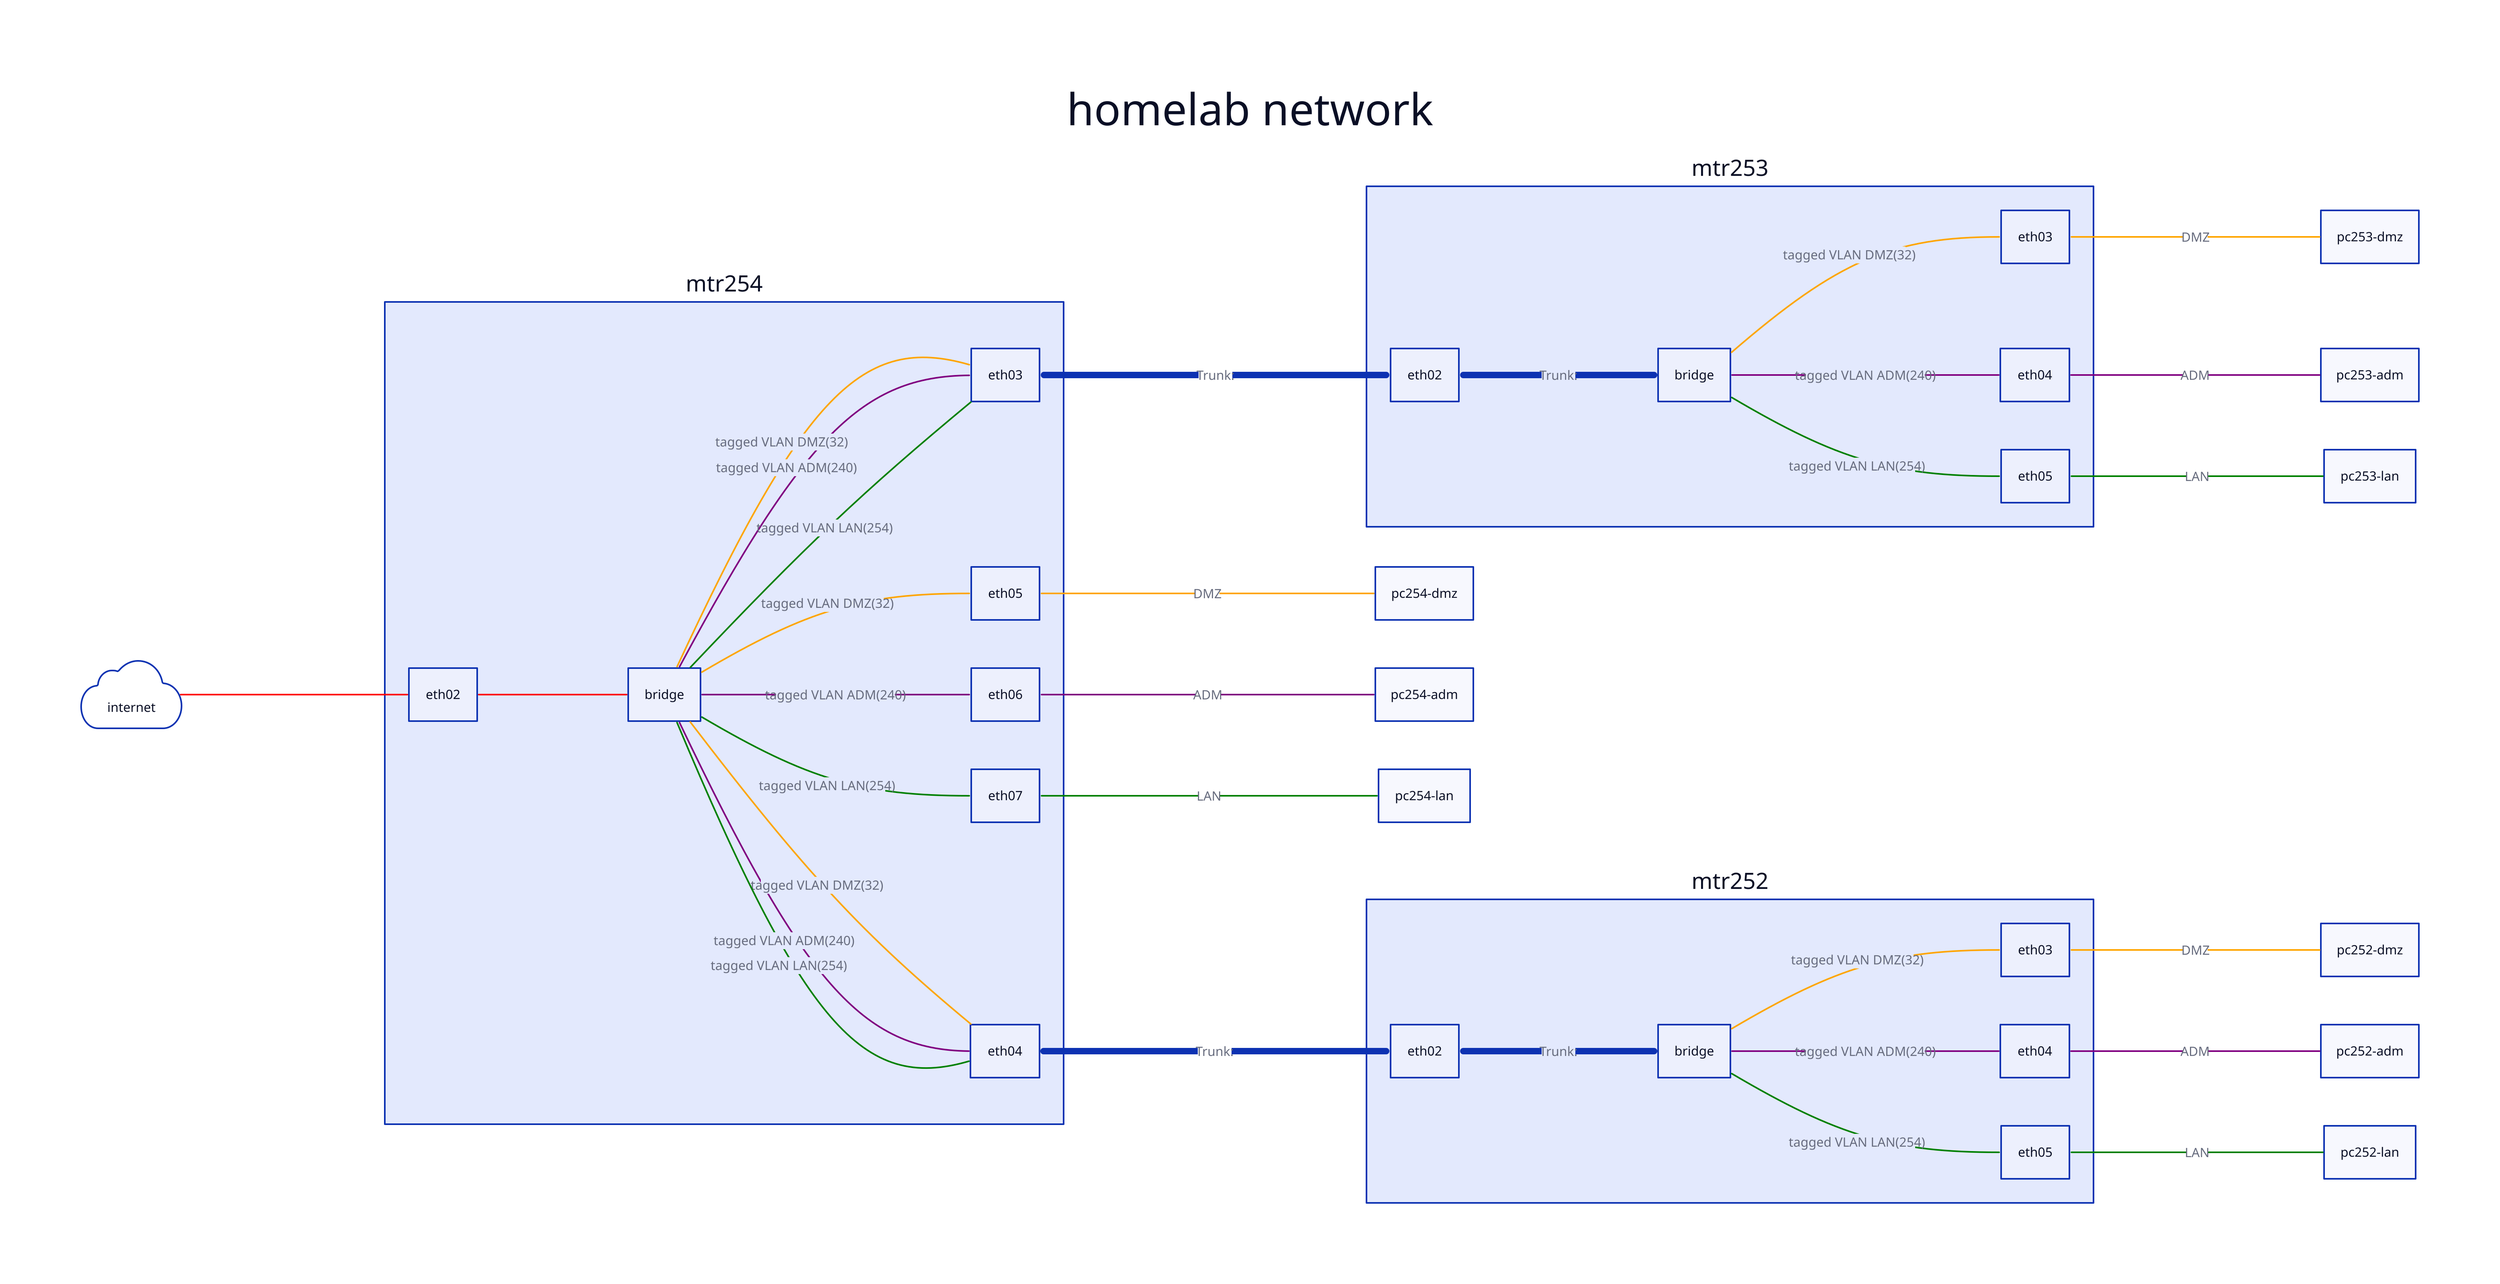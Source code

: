# d2 ~/ghq/github.com/badele/nix-homelab/docs/network.d2

direction: right
vars: {
  d2-config: {
    layout-engine: elk
  }
}

title: homelab network {
  shape: text
  near: top-center
  style: {
    font-size: 55
  }
}

internet: internet
internet.shape: cloud

# Routers
mtr254
mtr253
mtr252

# mtr254
internet -- mtr254.eth02 -- mtr254.bridge: {style.stroke: red}
mtr254.bridge -- mtr254.eth03: tagged VLAN DMZ(32) {style.stroke: orange}
mtr254.bridge -- mtr254.eth03: tagged VLAN ADM(240) {style.stroke: purple}
mtr254.bridge -- mtr254.eth03: tagged VLAN LAN(254) {style.stroke: green}
mtr254.bridge -- mtr254.eth05: tagged VLAN DMZ(32) {style.stroke: orange}
mtr254.bridge -- mtr254.eth06: tagged VLAN ADM(240) {style.stroke: purple}
mtr254.bridge -- mtr254.eth07: tagged VLAN LAN(254) {style.stroke: green}

mtr254.bridge -- mtr254.eth04: tagged VLAN DMZ(32) {style.stroke: orange}
mtr254.bridge -- mtr254.eth04: tagged VLAN ADM(240) {style.stroke: purple}
mtr254.bridge -- mtr254.eth04: tagged VLAN LAN(254) {style.stroke: green}

mtr254.eth03 -- mtr253.eth02: Trunk: {style.stroke-width: 8}
mtr254.eth04 -- mtr252.eth02: Trunk: {style.stroke-width: 8}
mtr254.eth05 -- pc254-dmz: DMZ {style.stroke: orange}
mtr254.eth06 -- pc254-adm: ADM {style.stroke: purple}
mtr254.eth07 -- pc254-lan: LAN {style.stroke: green}

# mtr253
mtr253.eth02 -- mtr253.bridge: Trunk: {style.stroke-width: 8}
mtr253.bridge -- mtr253.eth03: tagged VLAN DMZ(32) {style.stroke: orange}
mtr253.bridge -- mtr253.eth04: tagged VLAN ADM(240) {style.stroke: purple}
mtr253.bridge -- mtr253.eth05: tagged VLAN LAN(254) {style.stroke: green}
mtr253.eth03 -- pc253-dmz: DMZ {style.stroke: orange}
mtr253.eth04 -- pc253-adm: ADM {style.stroke: purple}
mtr253.eth05 -- pc253-lan: LAN {style.stroke: green}

# mtr252
mtr252.eth02 -- mtr252.bridge: Trunk: {style.stroke-width: 8}
mtr252.bridge -- mtr252.eth03: tagged VLAN DMZ(32) {style.stroke: orange}
mtr252.bridge -- mtr252.eth04: tagged VLAN ADM(240) {style.stroke: purple}
mtr252.bridge -- mtr252.eth05: tagged VLAN LAN(254) {style.stroke: green}
mtr252.eth03 -- pc252-dmz: DMZ {style.stroke: orange}
mtr252.eth04 -- pc252-adm: ADM {style.stroke: purple}
mtr252.eth05 -- pc252-lan: LAN {style.stroke: green}
